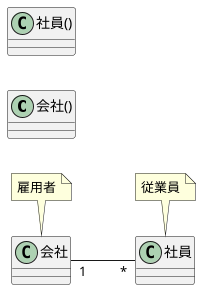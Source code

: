 @startuml
left to right direction
class 会社()
class 社員()
' 会社 --> 社員:雇う
会社"1"--"*" 社員
note top of 会社:雇用者
note top of 社員:従業員

@enduml

